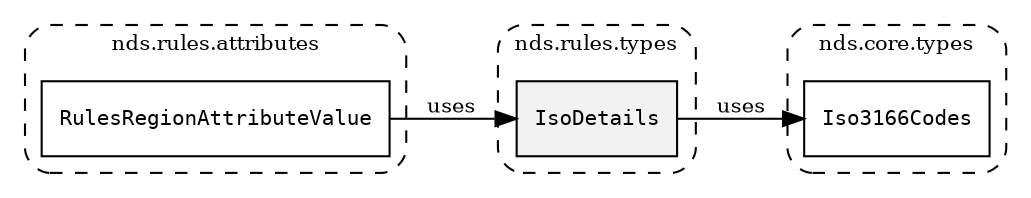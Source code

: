 /**
 * This dot file creates symbol collaboration diagram for IsoDetails.
 */
digraph ZSERIO
{
    node [shape=box, fontsize=10];
    rankdir="LR";
    fontsize=10;
    tooltip="IsoDetails collaboration diagram";

    subgraph "cluster_nds.rules.types"
    {
        style="dashed, rounded";
        label="nds.rules.types";
        tooltip="Package nds.rules.types";
        href="../../../content/packages/nds.rules.types.html#Package-nds-rules-types";
        target="_parent";

        "IsoDetails" [style="filled", fillcolor="#0000000D", target="_parent", label=<<font face="monospace"><table align="center" border="0" cellspacing="0" cellpadding="0"><tr><td href="../../../content/packages/nds.rules.types.html#Subtype-IsoDetails" title="Subtype defined in nds.rules.types">IsoDetails</td></tr></table></font>>];
    }

    subgraph "cluster_nds.core.types"
    {
        style="dashed, rounded";
        label="nds.core.types";
        tooltip="Package nds.core.types";
        href="../../../content/packages/nds.core.types.html#Package-nds-core-types";
        target="_parent";

        "Iso3166Codes" [target="_parent", label=<<font face="monospace"><table align="center" border="0" cellspacing="0" cellpadding="0"><tr><td href="../../../content/packages/nds.core.types.html#Structure-Iso3166Codes" title="Structure defined in nds.core.types">Iso3166Codes</td></tr></table></font>>];
    }

    subgraph "cluster_nds.rules.attributes"
    {
        style="dashed, rounded";
        label="nds.rules.attributes";
        tooltip="Package nds.rules.attributes";
        href="../../../content/packages/nds.rules.attributes.html#Package-nds-rules-attributes";
        target="_parent";

        "RulesRegionAttributeValue" [target="_parent", label=<<font face="monospace"><table align="center" border="0" cellspacing="0" cellpadding="0"><tr><td href="../../../content/packages/nds.rules.attributes.html#Choice-RulesRegionAttributeValue" title="Choice defined in nds.rules.attributes">RulesRegionAttributeValue</td></tr></table></font>>];
    }

    "IsoDetails" -> "Iso3166Codes" [label="uses", fontsize=10];
    "RulesRegionAttributeValue" -> "IsoDetails" [label="uses", fontsize=10];
}
